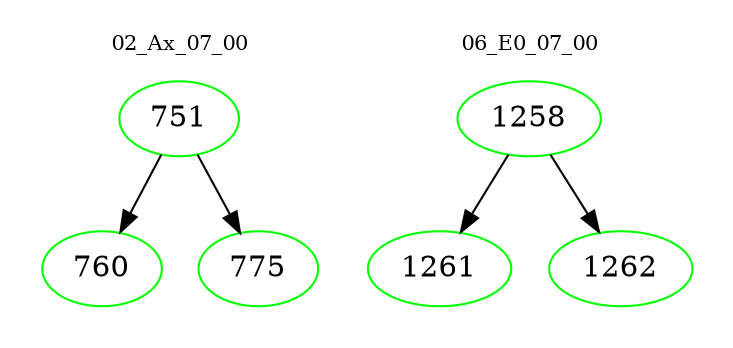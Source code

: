 digraph{
subgraph cluster_0 {
color = white
label = "02_Ax_07_00";
fontsize=10;
T0_751 [label="751", color="green"]
T0_751 -> T0_760 [color="black"]
T0_760 [label="760", color="green"]
T0_751 -> T0_775 [color="black"]
T0_775 [label="775", color="green"]
}
subgraph cluster_1 {
color = white
label = "06_E0_07_00";
fontsize=10;
T1_1258 [label="1258", color="green"]
T1_1258 -> T1_1261 [color="black"]
T1_1261 [label="1261", color="green"]
T1_1258 -> T1_1262 [color="black"]
T1_1262 [label="1262", color="green"]
}
}
